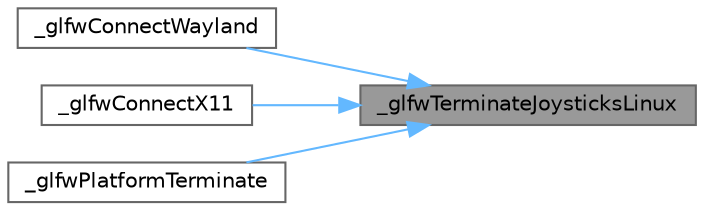 digraph "_glfwTerminateJoysticksLinux"
{
 // LATEX_PDF_SIZE
  bgcolor="transparent";
  edge [fontname=Helvetica,fontsize=10,labelfontname=Helvetica,labelfontsize=10];
  node [fontname=Helvetica,fontsize=10,shape=box,height=0.2,width=0.4];
  rankdir="RL";
  Node1 [id="Node000001",label="_glfwTerminateJoysticksLinux",height=0.2,width=0.4,color="gray40", fillcolor="grey60", style="filled", fontcolor="black",tooltip=" "];
  Node1 -> Node2 [id="edge7_Node000001_Node000002",dir="back",color="steelblue1",style="solid",tooltip=" "];
  Node2 [id="Node000002",label="_glfwConnectWayland",height=0.2,width=0.4,color="grey40", fillcolor="white", style="filled",URL="$_classes_2lib_2external_2glfw_2src_2wl__init_8c.html#aa808bd5a1ba23557d20738142c2066e7",tooltip=" "];
  Node1 -> Node3 [id="edge8_Node000001_Node000003",dir="back",color="steelblue1",style="solid",tooltip=" "];
  Node3 [id="Node000003",label="_glfwConnectX11",height=0.2,width=0.4,color="grey40", fillcolor="white", style="filled",URL="$_classes_2lib_2external_2glfw_2src_2x11__init_8c.html#a3ef34494ec1a6b49e24c3139b0bbdb56",tooltip=" "];
  Node1 -> Node4 [id="edge9_Node000001_Node000004",dir="back",color="steelblue1",style="solid",tooltip=" "];
  Node4 [id="Node000004",label="_glfwPlatformTerminate",height=0.2,width=0.4,color="grey40", fillcolor="white", style="filled",URL="$_classes_2lib_2raylib_2src_2external_2glfw_2src_2wl__init_8c.html#a7a957eb71af07a553a88382f860a5fdc",tooltip=" "];
}
